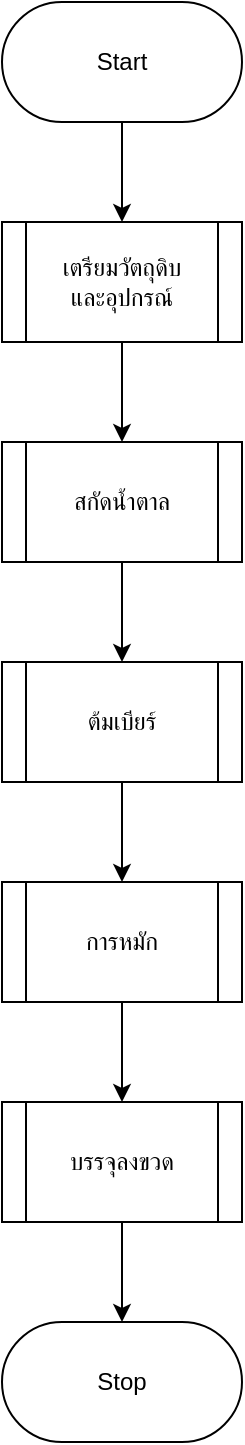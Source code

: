 <mxfile version="20.2.3" type="device" pages="6"><diagram id="8AZsXoCiUahKCglPQswX" name="Main"><mxGraphModel dx="4749" dy="2449" grid="1" gridSize="10" guides="1" tooltips="1" connect="1" arrows="1" fold="1" page="1" pageScale="1" pageWidth="850" pageHeight="1100" math="0" shadow="0"><root><mxCell id="0"/><mxCell id="1" parent="0"/><mxCell id="iE9uaF-TR2FTZs3VK6xa-1" style="edgeStyle=orthogonalEdgeStyle;rounded=0;orthogonalLoop=1;jettySize=auto;html=1;entryX=0.5;entryY=0;entryDx=0;entryDy=0;" edge="1" parent="1" source="9kUuYF0_QBluVrwTSpPJ-1" target="9kUuYF0_QBluVrwTSpPJ-2"><mxGeometry relative="1" as="geometry"/></mxCell><mxCell id="9kUuYF0_QBluVrwTSpPJ-1" value="Start" style="rounded=1;whiteSpace=wrap;html=1;arcSize=50;" vertex="1" parent="1"><mxGeometry x="365" y="150" width="120" height="60" as="geometry"/></mxCell><mxCell id="9kUuYF0_QBluVrwTSpPJ-5" style="edgeStyle=orthogonalEdgeStyle;rounded=0;orthogonalLoop=1;jettySize=auto;html=1;" edge="1" parent="1" source="9kUuYF0_QBluVrwTSpPJ-2" target="9kUuYF0_QBluVrwTSpPJ-4"><mxGeometry relative="1" as="geometry"/></mxCell><mxCell id="9kUuYF0_QBluVrwTSpPJ-2" value="เตรียมวัตถุดิบ&lt;br&gt;และอุปกรณ์" style="shape=process;whiteSpace=wrap;html=1;backgroundOutline=1;" vertex="1" parent="1"><mxGeometry x="365" y="260" width="120" height="60" as="geometry"/></mxCell><mxCell id="9kUuYF0_QBluVrwTSpPJ-7" style="edgeStyle=orthogonalEdgeStyle;rounded=0;orthogonalLoop=1;jettySize=auto;html=1;entryX=0.5;entryY=0;entryDx=0;entryDy=0;" edge="1" parent="1" source="9kUuYF0_QBluVrwTSpPJ-4" target="9kUuYF0_QBluVrwTSpPJ-6"><mxGeometry relative="1" as="geometry"/></mxCell><mxCell id="9kUuYF0_QBluVrwTSpPJ-4" value="สกัดน้ำตาล" style="shape=process;whiteSpace=wrap;html=1;backgroundOutline=1;" vertex="1" parent="1"><mxGeometry x="365" y="370" width="120" height="60" as="geometry"/></mxCell><mxCell id="9kUuYF0_QBluVrwTSpPJ-9" style="edgeStyle=orthogonalEdgeStyle;rounded=0;orthogonalLoop=1;jettySize=auto;html=1;" edge="1" parent="1" source="9kUuYF0_QBluVrwTSpPJ-6" target="9kUuYF0_QBluVrwTSpPJ-8"><mxGeometry relative="1" as="geometry"/></mxCell><mxCell id="9kUuYF0_QBluVrwTSpPJ-6" value="ต้มเบียร์" style="shape=process;whiteSpace=wrap;html=1;backgroundOutline=1;" vertex="1" parent="1"><mxGeometry x="365" y="480" width="120" height="60" as="geometry"/></mxCell><mxCell id="9kUuYF0_QBluVrwTSpPJ-12" style="edgeStyle=orthogonalEdgeStyle;rounded=0;orthogonalLoop=1;jettySize=auto;html=1;entryX=0.5;entryY=0;entryDx=0;entryDy=0;" edge="1" parent="1" source="9kUuYF0_QBluVrwTSpPJ-8" target="9kUuYF0_QBluVrwTSpPJ-11"><mxGeometry relative="1" as="geometry"/></mxCell><mxCell id="9kUuYF0_QBluVrwTSpPJ-8" value="การหมัก" style="shape=process;whiteSpace=wrap;html=1;backgroundOutline=1;" vertex="1" parent="1"><mxGeometry x="365" y="590" width="120" height="60" as="geometry"/></mxCell><mxCell id="9kUuYF0_QBluVrwTSpPJ-14" style="edgeStyle=orthogonalEdgeStyle;rounded=0;orthogonalLoop=1;jettySize=auto;html=1;entryX=0.5;entryY=0;entryDx=0;entryDy=0;" edge="1" parent="1" source="9kUuYF0_QBluVrwTSpPJ-11" target="9kUuYF0_QBluVrwTSpPJ-13"><mxGeometry relative="1" as="geometry"/></mxCell><mxCell id="9kUuYF0_QBluVrwTSpPJ-11" value="บรรจุลงขวด" style="shape=process;whiteSpace=wrap;html=1;backgroundOutline=1;" vertex="1" parent="1"><mxGeometry x="365" y="700" width="120" height="60" as="geometry"/></mxCell><mxCell id="9kUuYF0_QBluVrwTSpPJ-13" value="Stop" style="rounded=1;whiteSpace=wrap;html=1;arcSize=50;" vertex="1" parent="1"><mxGeometry x="365" y="810" width="120" height="60" as="geometry"/></mxCell></root></mxGraphModel></diagram><diagram id="FRYM8m_vjxU0k4Vcaboo" name="เตรียมวัตถุดิบและอุปกรณ์"><mxGraphModel dx="2557" dy="1318" grid="1" gridSize="10" guides="1" tooltips="1" connect="1" arrows="1" fold="1" page="1" pageScale="1" pageWidth="850" pageHeight="1100" math="0" shadow="0"><root><mxCell id="0"/><mxCell id="1" parent="0"/><mxCell id="T3_WjjIx9th3SOQFkOJs-13" style="edgeStyle=orthogonalEdgeStyle;rounded=0;orthogonalLoop=1;jettySize=auto;html=1;entryX=0.5;entryY=0;entryDx=0;entryDy=0;" edge="1" parent="1" source="T3_WjjIx9th3SOQFkOJs-1" target="T3_WjjIx9th3SOQFkOJs-2"><mxGeometry relative="1" as="geometry"/></mxCell><mxCell id="T3_WjjIx9th3SOQFkOJs-1" value="เตรียมวัตถุดิบ&lt;br&gt;และอุปกรณ์" style="rounded=1;whiteSpace=wrap;html=1;arcSize=50;" vertex="1" parent="1"><mxGeometry x="365" y="80" width="120" height="60" as="geometry"/></mxCell><mxCell id="T3_WjjIx9th3SOQFkOJs-14" style="edgeStyle=orthogonalEdgeStyle;rounded=0;orthogonalLoop=1;jettySize=auto;html=1;" edge="1" parent="1" source="T3_WjjIx9th3SOQFkOJs-2"><mxGeometry relative="1" as="geometry"><mxPoint x="425.0" y="260" as="targetPoint"/></mxGeometry></mxCell><mxCell id="T3_WjjIx9th3SOQFkOJs-2" value="&lt;div&gt;Pale Malt 9 ปอนด์&lt;/div&gt;" style="rounded=0;whiteSpace=wrap;html=1;" vertex="1" parent="1"><mxGeometry x="365" y="175" width="120" height="60" as="geometry"/></mxCell><mxCell id="T3_WjjIx9th3SOQFkOJs-15" style="edgeStyle=orthogonalEdgeStyle;rounded=0;orthogonalLoop=1;jettySize=auto;html=1;entryX=0.5;entryY=0;entryDx=0;entryDy=0;" edge="1" parent="1" source="T3_WjjIx9th3SOQFkOJs-3" target="T3_WjjIx9th3SOQFkOJs-4"><mxGeometry relative="1" as="geometry"/></mxCell><mxCell id="T3_WjjIx9th3SOQFkOJs-3" value="&lt;div&gt;Carapils Malt 0.5 ปอนด์&lt;/div&gt;" style="rounded=0;whiteSpace=wrap;html=1;" vertex="1" parent="1"><mxGeometry x="353" y="265" width="145" height="60" as="geometry"/></mxCell><mxCell id="T3_WjjIx9th3SOQFkOJs-16" style="edgeStyle=orthogonalEdgeStyle;rounded=0;orthogonalLoop=1;jettySize=auto;html=1;" edge="1" parent="1" source="T3_WjjIx9th3SOQFkOJs-4" target="T3_WjjIx9th3SOQFkOJs-5"><mxGeometry relative="1" as="geometry"/></mxCell><mxCell id="T3_WjjIx9th3SOQFkOJs-4" value="&lt;div&gt;CaraRed&amp;nbsp; 1 ปอนด์&lt;/div&gt;" style="rounded=0;whiteSpace=wrap;html=1;" vertex="1" parent="1"><mxGeometry x="365" y="355" width="120" height="60" as="geometry"/></mxCell><mxCell id="T3_WjjIx9th3SOQFkOJs-17" style="edgeStyle=orthogonalEdgeStyle;rounded=0;orthogonalLoop=1;jettySize=auto;html=1;entryX=0.5;entryY=0;entryDx=0;entryDy=0;" edge="1" parent="1" source="T3_WjjIx9th3SOQFkOJs-5" target="T3_WjjIx9th3SOQFkOJs-6"><mxGeometry relative="1" as="geometry"/></mxCell><mxCell id="T3_WjjIx9th3SOQFkOJs-5" value="&lt;div&gt;ยีสต์ Safale US-05 1 ซอง&lt;/div&gt;" style="rounded=0;whiteSpace=wrap;html=1;" vertex="1" parent="1"><mxGeometry x="358" y="445" width="135" height="60" as="geometry"/></mxCell><mxCell id="T3_WjjIx9th3SOQFkOJs-18" style="edgeStyle=orthogonalEdgeStyle;rounded=0;orthogonalLoop=1;jettySize=auto;html=1;entryX=0.5;entryY=0;entryDx=0;entryDy=0;" edge="1" parent="1" source="T3_WjjIx9th3SOQFkOJs-6" target="T3_WjjIx9th3SOQFkOJs-7"><mxGeometry relative="1" as="geometry"/></mxCell><mxCell id="T3_WjjIx9th3SOQFkOJs-6" value="&lt;div&gt;น้ำแร่ Minere ขวด 1.5L&amp;nbsp; 18 ขวด&lt;/div&gt;&lt;div&gt;&lt;br&gt;&lt;/div&gt;" style="rounded=0;whiteSpace=wrap;html=1;" vertex="1" parent="1"><mxGeometry x="343" y="535" width="165" height="60" as="geometry"/></mxCell><mxCell id="T3_WjjIx9th3SOQFkOJs-19" style="edgeStyle=orthogonalEdgeStyle;rounded=0;orthogonalLoop=1;jettySize=auto;html=1;entryX=0.5;entryY=0;entryDx=0;entryDy=0;" edge="1" parent="1" source="T3_WjjIx9th3SOQFkOJs-7" target="T3_WjjIx9th3SOQFkOJs-8"><mxGeometry relative="1" as="geometry"/></mxCell><mxCell id="T3_WjjIx9th3SOQFkOJs-7" value="&lt;div&gt;Citra Hops 1 ออนซ์&lt;/div&gt;" style="rounded=0;whiteSpace=wrap;html=1;" vertex="1" parent="1"><mxGeometry x="365" y="625" width="120" height="60" as="geometry"/></mxCell><mxCell id="T3_WjjIx9th3SOQFkOJs-20" style="edgeStyle=orthogonalEdgeStyle;rounded=0;orthogonalLoop=1;jettySize=auto;html=1;entryX=0.5;entryY=0;entryDx=0;entryDy=0;" edge="1" parent="1" source="T3_WjjIx9th3SOQFkOJs-8" target="T3_WjjIx9th3SOQFkOJs-9"><mxGeometry relative="1" as="geometry"/></mxCell><mxCell id="T3_WjjIx9th3SOQFkOJs-8" value="&lt;div&gt;น้ำยาฆ่าเชื้อ 1 ออนซ์&lt;/div&gt;" style="rounded=0;whiteSpace=wrap;html=1;" vertex="1" parent="1"><mxGeometry x="365" y="715" width="120" height="60" as="geometry"/></mxCell><mxCell id="T3_WjjIx9th3SOQFkOJs-21" style="edgeStyle=orthogonalEdgeStyle;rounded=0;orthogonalLoop=1;jettySize=auto;html=1;entryX=0.5;entryY=0;entryDx=0;entryDy=0;" edge="1" parent="1" source="T3_WjjIx9th3SOQFkOJs-9" target="T3_WjjIx9th3SOQFkOJs-11"><mxGeometry relative="1" as="geometry"/></mxCell><mxCell id="T3_WjjIx9th3SOQFkOJs-9" value="&lt;div&gt;น้ำแข็งยูนิต 5 ถุง&lt;/div&gt;" style="rounded=0;whiteSpace=wrap;html=1;" vertex="1" parent="1"><mxGeometry x="365" y="805" width="120" height="60" as="geometry"/></mxCell><mxCell id="T3_WjjIx9th3SOQFkOJs-22" style="edgeStyle=orthogonalEdgeStyle;rounded=0;orthogonalLoop=1;jettySize=auto;html=1;entryX=0.5;entryY=0;entryDx=0;entryDy=0;" edge="1" parent="1" source="T3_WjjIx9th3SOQFkOJs-11"><mxGeometry relative="1" as="geometry"><mxPoint x="425.0" y="990" as="targetPoint"/></mxGeometry></mxCell><mxCell id="T3_WjjIx9th3SOQFkOJs-11" value="&lt;div&gt;น้ำตาล Dextrose 130 กรัม&lt;/div&gt;" style="rounded=0;whiteSpace=wrap;html=1;" vertex="1" parent="1"><mxGeometry x="353" y="896" width="144" height="60" as="geometry"/></mxCell><mxCell id="htI9jTgsDAvKyYdalsAh-2" style="edgeStyle=orthogonalEdgeStyle;rounded=0;orthogonalLoop=1;jettySize=auto;html=1;entryX=0.5;entryY=0;entryDx=0;entryDy=0;" edge="1" parent="1" source="Qh1eAzs7nULXcagA-BYK-1" target="Qh1eAzs7nULXcagA-BYK-2"><mxGeometry relative="1" as="geometry"/></mxCell><mxCell id="Qh1eAzs7nULXcagA-BYK-1" value="ถัง Mash Tun 1 ถัง" style="rounded=0;whiteSpace=wrap;html=1;" vertex="1" parent="1"><mxGeometry x="365" y="990" width="120" height="60" as="geometry"/></mxCell><mxCell id="htI9jTgsDAvKyYdalsAh-3" style="edgeStyle=orthogonalEdgeStyle;rounded=0;orthogonalLoop=1;jettySize=auto;html=1;entryX=0.5;entryY=0;entryDx=0;entryDy=0;" edge="1" parent="1" source="Qh1eAzs7nULXcagA-BYK-2" target="Qh1eAzs7nULXcagA-BYK-4"><mxGeometry relative="1" as="geometry"/></mxCell><mxCell id="Qh1eAzs7nULXcagA-BYK-2" value="&lt;div&gt;เครื่องชั่งน้ำหนัก (ไว้ชั่งข้าว) 1 อัน&lt;/div&gt;" style="rounded=0;whiteSpace=wrap;html=1;" vertex="1" parent="1"><mxGeometry x="333" y="1080" width="184" height="60" as="geometry"/></mxCell><mxCell id="htI9jTgsDAvKyYdalsAh-4" style="edgeStyle=orthogonalEdgeStyle;rounded=0;orthogonalLoop=1;jettySize=auto;html=1;entryX=0.5;entryY=0;entryDx=0;entryDy=0;" edge="1" parent="1" source="Qh1eAzs7nULXcagA-BYK-4" target="Qh1eAzs7nULXcagA-BYK-5"><mxGeometry relative="1" as="geometry"/></mxCell><mxCell id="Qh1eAzs7nULXcagA-BYK-4" value="&lt;div&gt;หม้อติดก๊อกและเทอร์โมฯ 31L 1 หม้อ&lt;/div&gt;" style="rounded=0;whiteSpace=wrap;html=1;" vertex="1" parent="1"><mxGeometry x="317.5" y="1170" width="215" height="60" as="geometry"/></mxCell><mxCell id="htI9jTgsDAvKyYdalsAh-5" style="edgeStyle=orthogonalEdgeStyle;rounded=0;orthogonalLoop=1;jettySize=auto;html=1;entryX=0.5;entryY=0;entryDx=0;entryDy=0;" edge="1" parent="1" source="Qh1eAzs7nULXcagA-BYK-5" target="Qh1eAzs7nULXcagA-BYK-6"><mxGeometry relative="1" as="geometry"/></mxCell><mxCell id="Qh1eAzs7nULXcagA-BYK-5" value="&lt;div&gt;เตาแก๊ส (ห้ามใช้เตาปิ๊กนิก) 1 ชุด&lt;/div&gt;" style="rounded=0;whiteSpace=wrap;html=1;" vertex="1" parent="1"><mxGeometry x="327.5" y="1260" width="195" height="60" as="geometry"/></mxCell><mxCell id="htI9jTgsDAvKyYdalsAh-6" style="edgeStyle=orthogonalEdgeStyle;rounded=0;orthogonalLoop=1;jettySize=auto;html=1;entryX=0.5;entryY=0;entryDx=0;entryDy=0;" edge="1" parent="1" source="Qh1eAzs7nULXcagA-BYK-6" target="Qh1eAzs7nULXcagA-BYK-8"><mxGeometry relative="1" as="geometry"/></mxCell><mxCell id="Qh1eAzs7nULXcagA-BYK-6" value="&lt;div&gt;ขดทองแดง 3/8 นิ้ว หรือ 3 หุน 2 ขด&amp;nbsp;&lt;/div&gt;" style="rounded=0;whiteSpace=wrap;html=1;" vertex="1" parent="1"><mxGeometry x="323" y="1350" width="204.5" height="60" as="geometry"/></mxCell><mxCell id="htI9jTgsDAvKyYdalsAh-7" style="edgeStyle=orthogonalEdgeStyle;rounded=0;orthogonalLoop=1;jettySize=auto;html=1;entryX=0.5;entryY=0;entryDx=0;entryDy=0;" edge="1" parent="1" source="Qh1eAzs7nULXcagA-BYK-8" target="Qh1eAzs7nULXcagA-BYK-9"><mxGeometry relative="1" as="geometry"/></mxCell><mxCell id="Qh1eAzs7nULXcagA-BYK-8" value="&lt;div&gt;กระติกน้ำที่ใส่ท่อทองแดงได้ 1 อัน&lt;/div&gt;" style="rounded=0;whiteSpace=wrap;html=1;" vertex="1" parent="1"><mxGeometry x="353.25" y="1440" width="144.5" height="60" as="geometry"/></mxCell><mxCell id="htI9jTgsDAvKyYdalsAh-8" style="edgeStyle=orthogonalEdgeStyle;rounded=0;orthogonalLoop=1;jettySize=auto;html=1;entryX=0.5;entryY=0;entryDx=0;entryDy=0;" edge="1" parent="1" source="Qh1eAzs7nULXcagA-BYK-9" target="Qh1eAzs7nULXcagA-BYK-10"><mxGeometry relative="1" as="geometry"/></mxCell><mxCell id="Qh1eAzs7nULXcagA-BYK-9" value="&lt;div&gt;สายยางใส 5/8 นิ้ว หรือ 5 หุน 1 เมตร&lt;/div&gt;" style="rounded=0;whiteSpace=wrap;html=1;" vertex="1" parent="1"><mxGeometry x="328.25" y="1530" width="194.5" height="60" as="geometry"/></mxCell><mxCell id="htI9jTgsDAvKyYdalsAh-9" style="edgeStyle=orthogonalEdgeStyle;rounded=0;orthogonalLoop=1;jettySize=auto;html=1;entryX=0.5;entryY=0;entryDx=0;entryDy=0;" edge="1" parent="1" source="Qh1eAzs7nULXcagA-BYK-10" target="Qh1eAzs7nULXcagA-BYK-11"><mxGeometry relative="1" as="geometry"/></mxCell><mxCell id="Qh1eAzs7nULXcagA-BYK-10" value="&lt;div&gt;สายยางใส 3/8 นิ้ว หรือ 3 หุน 4 เมตร&lt;/div&gt;" style="rounded=0;whiteSpace=wrap;html=1;" vertex="1" parent="1"><mxGeometry x="326.75" y="1620" width="197" height="60" as="geometry"/></mxCell><mxCell id="htI9jTgsDAvKyYdalsAh-10" style="edgeStyle=orthogonalEdgeStyle;rounded=0;orthogonalLoop=1;jettySize=auto;html=1;entryX=0.5;entryY=0;entryDx=0;entryDy=0;" edge="1" parent="1" source="Qh1eAzs7nULXcagA-BYK-11" target="Qh1eAzs7nULXcagA-BYK-12"><mxGeometry relative="1" as="geometry"/></mxCell><mxCell id="Qh1eAzs7nULXcagA-BYK-11" value="&lt;div&gt;เข็มขัดรัดสายยาง 5 อัน&lt;/div&gt;" style="rounded=0;whiteSpace=wrap;html=1;" vertex="1" parent="1"><mxGeometry x="358" y="1710" width="137" height="60" as="geometry"/></mxCell><mxCell id="htI9jTgsDAvKyYdalsAh-11" style="edgeStyle=orthogonalEdgeStyle;rounded=0;orthogonalLoop=1;jettySize=auto;html=1;entryX=0.5;entryY=0;entryDx=0;entryDy=0;" edge="1" parent="1" source="Qh1eAzs7nULXcagA-BYK-12" target="Qh1eAzs7nULXcagA-BYK-13"><mxGeometry relative="1" as="geometry"/></mxCell><mxCell id="Qh1eAzs7nULXcagA-BYK-12" value="&lt;div&gt;ถังหมักเบียร์ 20L 1 ถัง&lt;/div&gt;" style="rounded=0;whiteSpace=wrap;html=1;" vertex="1" parent="1"><mxGeometry x="366.5" y="1800" width="120" height="60" as="geometry"/></mxCell><mxCell id="htI9jTgsDAvKyYdalsAh-12" style="edgeStyle=orthogonalEdgeStyle;rounded=0;orthogonalLoop=1;jettySize=auto;html=1;entryX=0.5;entryY=0;entryDx=0;entryDy=0;" edge="1" parent="1" source="Qh1eAzs7nULXcagA-BYK-13" target="Qh1eAzs7nULXcagA-BYK-14"><mxGeometry relative="1" as="geometry"/></mxCell><mxCell id="Qh1eAzs7nULXcagA-BYK-13" value="&lt;div&gt;ถัง Food grade 20L 1 ถัง&lt;/div&gt;" style="rounded=0;whiteSpace=wrap;html=1;" vertex="1" parent="1"><mxGeometry x="348.25" y="1890" width="153.5" height="60" as="geometry"/></mxCell><mxCell id="htI9jTgsDAvKyYdalsAh-14" style="edgeStyle=orthogonalEdgeStyle;rounded=0;orthogonalLoop=1;jettySize=auto;html=1;entryX=0.5;entryY=0;entryDx=0;entryDy=0;" edge="1" parent="1" source="Qh1eAzs7nULXcagA-BYK-14" target="Qh1eAzs7nULXcagA-BYK-15"><mxGeometry relative="1" as="geometry"/></mxCell><mxCell id="Qh1eAzs7nULXcagA-BYK-14" value="&lt;div&gt;แอร์ล๊อค 1 ชุด&lt;/div&gt;" style="rounded=0;whiteSpace=wrap;html=1;" vertex="1" parent="1"><mxGeometry x="365" y="1980" width="120" height="60" as="geometry"/></mxCell><mxCell id="htI9jTgsDAvKyYdalsAh-15" style="edgeStyle=orthogonalEdgeStyle;rounded=0;orthogonalLoop=1;jettySize=auto;html=1;entryX=0.5;entryY=0;entryDx=0;entryDy=0;" edge="1" parent="1" source="Qh1eAzs7nULXcagA-BYK-15" target="Qh1eAzs7nULXcagA-BYK-16"><mxGeometry relative="1" as="geometry"/></mxCell><mxCell id="Qh1eAzs7nULXcagA-BYK-15" value="&lt;div&gt;Hydrometer 1 อัน&lt;/div&gt;" style="rounded=0;whiteSpace=wrap;html=1;" vertex="1" parent="1"><mxGeometry x="365" y="2070" width="120" height="60" as="geometry"/></mxCell><mxCell id="htI9jTgsDAvKyYdalsAh-16" style="edgeStyle=orthogonalEdgeStyle;rounded=0;orthogonalLoop=1;jettySize=auto;html=1;entryX=0.5;entryY=0;entryDx=0;entryDy=0;" edge="1" parent="1" source="Qh1eAzs7nULXcagA-BYK-16" target="Qh1eAzs7nULXcagA-BYK-17"><mxGeometry relative="1" as="geometry"/></mxCell><mxCell id="Qh1eAzs7nULXcagA-BYK-16" value="&lt;div&gt;กระบอกตวง 100ml 1 อัน&lt;/div&gt;" style="rounded=0;whiteSpace=wrap;html=1;" vertex="1" parent="1"><mxGeometry x="353.25" y="2160" width="143.5" height="60" as="geometry"/></mxCell><mxCell id="htI9jTgsDAvKyYdalsAh-17" style="edgeStyle=orthogonalEdgeStyle;rounded=0;orthogonalLoop=1;jettySize=auto;html=1;entryX=0.5;entryY=0;entryDx=0;entryDy=0;" edge="1" parent="1" source="Qh1eAzs7nULXcagA-BYK-17" target="Qh1eAzs7nULXcagA-BYK-18"><mxGeometry relative="1" as="geometry"/></mxCell><mxCell id="Qh1eAzs7nULXcagA-BYK-17" value="&lt;div&gt;ถังสำหรับเตรียมบรรจุ 1 ถัง&lt;/div&gt;" style="rounded=0;whiteSpace=wrap;html=1;" vertex="1" parent="1"><mxGeometry x="342.75" y="2250" width="164.5" height="60" as="geometry"/></mxCell><mxCell id="htI9jTgsDAvKyYdalsAh-18" style="edgeStyle=orthogonalEdgeStyle;rounded=0;orthogonalLoop=1;jettySize=auto;html=1;entryX=0.5;entryY=0;entryDx=0;entryDy=0;" edge="1" parent="1" source="Qh1eAzs7nULXcagA-BYK-18" target="Qh1eAzs7nULXcagA-BYK-19"><mxGeometry relative="1" as="geometry"/></mxCell><mxCell id="Qh1eAzs7nULXcagA-BYK-18" value="&lt;div&gt;ที่เปิดฝาถัง 1 อัน&lt;/div&gt;" style="rounded=0;whiteSpace=wrap;html=1;" vertex="1" parent="1"><mxGeometry x="365" y="2340" width="120" height="60" as="geometry"/></mxCell><mxCell id="htI9jTgsDAvKyYdalsAh-19" style="edgeStyle=orthogonalEdgeStyle;rounded=0;orthogonalLoop=1;jettySize=auto;html=1;entryX=0.5;entryY=0;entryDx=0;entryDy=0;" edge="1" parent="1" source="Qh1eAzs7nULXcagA-BYK-19" target="Qh1eAzs7nULXcagA-BYK-20"><mxGeometry relative="1" as="geometry"/></mxCell><mxCell id="Qh1eAzs7nULXcagA-BYK-19" value="&lt;div&gt;Bottle Filler 1 อัน&lt;/div&gt;" style="rounded=0;whiteSpace=wrap;html=1;" vertex="1" parent="1"><mxGeometry x="365" y="2430" width="120" height="60" as="geometry"/></mxCell><mxCell id="htI9jTgsDAvKyYdalsAh-20" style="edgeStyle=orthogonalEdgeStyle;rounded=0;orthogonalLoop=1;jettySize=auto;html=1;entryX=0.5;entryY=0;entryDx=0;entryDy=0;" edge="1" parent="1" source="Qh1eAzs7nULXcagA-BYK-20" target="Qh1eAzs7nULXcagA-BYK-21"><mxGeometry relative="1" as="geometry"/></mxCell><mxCell id="Qh1eAzs7nULXcagA-BYK-20" value="&lt;div&gt;ฝาจีบ 50 ฝา&lt;/div&gt;" style="rounded=0;whiteSpace=wrap;html=1;" vertex="1" parent="1"><mxGeometry x="365" y="2520" width="120" height="60" as="geometry"/></mxCell><mxCell id="htI9jTgsDAvKyYdalsAh-21" style="edgeStyle=orthogonalEdgeStyle;rounded=0;orthogonalLoop=1;jettySize=auto;html=1;entryX=0.5;entryY=0;entryDx=0;entryDy=0;" edge="1" parent="1" source="Qh1eAzs7nULXcagA-BYK-21" target="Qh1eAzs7nULXcagA-BYK-22"><mxGeometry relative="1" as="geometry"/></mxCell><mxCell id="Qh1eAzs7nULXcagA-BYK-21" value="&lt;div&gt;ขวด 330ml 48 ขวด&lt;/div&gt;" style="rounded=0;whiteSpace=wrap;html=1;" vertex="1" parent="1"><mxGeometry x="365" y="2610" width="120" height="60" as="geometry"/></mxCell><mxCell id="htI9jTgsDAvKyYdalsAh-22" style="edgeStyle=orthogonalEdgeStyle;rounded=0;orthogonalLoop=1;jettySize=auto;html=1;entryX=0.5;entryY=0;entryDx=0;entryDy=0;" edge="1" parent="1" source="Qh1eAzs7nULXcagA-BYK-22" target="Qh1eAzs7nULXcagA-BYK-23"><mxGeometry relative="1" as="geometry"/></mxCell><mxCell id="Qh1eAzs7nULXcagA-BYK-22" value="&lt;div&gt;เครื่องปิดฝาจีบ 1 เครื่อง&lt;/div&gt;" style="rounded=0;whiteSpace=wrap;html=1;" vertex="1" parent="1"><mxGeometry x="357.75" y="2700" width="134.5" height="60" as="geometry"/></mxCell><mxCell id="htI9jTgsDAvKyYdalsAh-25" style="edgeStyle=orthogonalEdgeStyle;rounded=0;orthogonalLoop=1;jettySize=auto;html=1;entryX=0.5;entryY=0;entryDx=0;entryDy=0;" edge="1" parent="1" source="Qh1eAzs7nULXcagA-BYK-23" target="htI9jTgsDAvKyYdalsAh-1"><mxGeometry relative="1" as="geometry"/></mxCell><mxCell id="Qh1eAzs7nULXcagA-BYK-23" value="&lt;div&gt;Auto Siphon 1 อัน&lt;/div&gt;" style="rounded=0;whiteSpace=wrap;html=1;" vertex="1" parent="1"><mxGeometry x="365" y="2790" width="120" height="60" as="geometry"/></mxCell><mxCell id="htI9jTgsDAvKyYdalsAh-1" value="Stop" style="rounded=1;whiteSpace=wrap;html=1;arcSize=50;" vertex="1" parent="1"><mxGeometry x="365" y="2880" width="120" height="60" as="geometry"/></mxCell></root></mxGraphModel></diagram><diagram id="qOfT8Khg1aZ267SkAkSn" name="สกัดน้ำตาล"><mxGraphModel dx="1404" dy="1714" grid="1" gridSize="10" guides="1" tooltips="1" connect="1" arrows="1" fold="1" page="1" pageScale="1" pageWidth="850" pageHeight="1100" math="0" shadow="0"><root><mxCell id="0"/><mxCell id="1" parent="0"/><mxCell id="UutXrxQC98Giti_yNyMB-2" style="edgeStyle=orthogonalEdgeStyle;rounded=0;orthogonalLoop=1;jettySize=auto;html=1;entryX=0.5;entryY=0;entryDx=0;entryDy=0;" edge="1" parent="1" source="H9A1f3EDfOj0tThXBldC-1" target="OdPETyC0YoOP3aZZAoFF-1"><mxGeometry relative="1" as="geometry"/></mxCell><mxCell id="H9A1f3EDfOj0tThXBldC-1" value="1. เทน้ำแร่ Minere จำนวน 8 ขวด ลงไปในหม้อต้มเบียร์ ต้มน้ำจนอุณหภูมิถึง 75 องศาเซลเซียส" style="rounded=0;whiteSpace=wrap;html=1;" vertex="1" parent="1"><mxGeometry x="305" y="140" width="240" height="60" as="geometry"/></mxCell><mxCell id="UutXrxQC98Giti_yNyMB-3" style="edgeStyle=orthogonalEdgeStyle;rounded=0;orthogonalLoop=1;jettySize=auto;html=1;" edge="1" parent="1" source="OdPETyC0YoOP3aZZAoFF-1" target="OdPETyC0YoOP3aZZAoFF-2"><mxGeometry relative="1" as="geometry"/></mxCell><mxCell id="OdPETyC0YoOP3aZZAoFF-1" value="2. เทน้ำที่ได้จากข้อ 1. ใส่ในกระติก Mash Tun" style="rounded=0;whiteSpace=wrap;html=1;" vertex="1" parent="1"><mxGeometry x="300" y="240" width="250" height="60" as="geometry"/></mxCell><mxCell id="UutXrxQC98Giti_yNyMB-4" style="edgeStyle=orthogonalEdgeStyle;rounded=0;orthogonalLoop=1;jettySize=auto;html=1;entryX=0.5;entryY=0;entryDx=0;entryDy=0;" edge="1" parent="1" source="OdPETyC0YoOP3aZZAoFF-2" target="OdPETyC0YoOP3aZZAoFF-4"><mxGeometry relative="1" as="geometry"/></mxCell><mxCell id="OdPETyC0YoOP3aZZAoFF-2" value="&lt;div&gt;3. นำข้าวที่เตรียมไว้มาค่อยๆเทใส่ในกระติก Mash Tun ที่มีน้ำร้อน เทไปคนไป อย่าเทเร็ว อย่าให้จับตัวเป็นก้อน ระยะเวลาในการเทประมาณ 3 นาที ควรหมดถัง&lt;/div&gt;" style="rounded=0;whiteSpace=wrap;html=1;" vertex="1" parent="1"><mxGeometry x="285" y="340" width="280" height="90" as="geometry"/></mxCell><mxCell id="UutXrxQC98Giti_yNyMB-5" style="edgeStyle=orthogonalEdgeStyle;rounded=0;orthogonalLoop=1;jettySize=auto;html=1;entryX=0.5;entryY=0;entryDx=0;entryDy=0;" edge="1" parent="1" source="OdPETyC0YoOP3aZZAoFF-4" target="OdPETyC0YoOP3aZZAoFF-5"><mxGeometry relative="1" as="geometry"/></mxCell><mxCell id="OdPETyC0YoOP3aZZAoFF-4" value="&lt;div&gt;4. ปิดฝา Mash Tun แล้วจับเวลา 1 ชั่วโมง&lt;/div&gt;" style="rounded=0;whiteSpace=wrap;html=1;" vertex="1" parent="1"><mxGeometry x="302" y="470" width="247" height="50" as="geometry"/></mxCell><mxCell id="UutXrxQC98Giti_yNyMB-6" style="edgeStyle=orthogonalEdgeStyle;rounded=0;orthogonalLoop=1;jettySize=auto;html=1;entryX=0.5;entryY=0;entryDx=0;entryDy=0;" edge="1" parent="1" source="OdPETyC0YoOP3aZZAoFF-5" target="OdPETyC0YoOP3aZZAoFF-6"><mxGeometry relative="1" as="geometry"/></mxCell><mxCell id="OdPETyC0YoOP3aZZAoFF-5" value="5. เมื่อครบ 1 ชั่วโมงแล้ว ให้เราถ่ายน้ำตาลที่ได้จากการ Mash เก็บไว้ในถังหมักก่อน" style="rounded=0;whiteSpace=wrap;html=1;" vertex="1" parent="1"><mxGeometry x="288" y="560" width="275" height="60" as="geometry"/></mxCell><mxCell id="UutXrxQC98Giti_yNyMB-8" style="edgeStyle=orthogonalEdgeStyle;rounded=0;orthogonalLoop=1;jettySize=auto;html=1;entryX=0.5;entryY=0;entryDx=0;entryDy=0;" edge="1" parent="1" source="OdPETyC0YoOP3aZZAoFF-6" target="OdPETyC0YoOP3aZZAoFF-7"><mxGeometry relative="1" as="geometry"/></mxCell><mxCell id="OdPETyC0YoOP3aZZAoFF-6" value="&lt;div&gt;6. เทน้ำแร่ Minere จำนวน 10 ขวด ลง ลงไปในหม้อต้มเบียร์ พร้อมกับยกหม้อขึ้นเตาแก๊ส ต้มน้ำจนอุณหภูมิถึง 80 องศาเซลเซียส&lt;/div&gt;" style="rounded=0;whiteSpace=wrap;html=1;" vertex="1" parent="1"><mxGeometry x="295" y="660" width="260" height="60" as="geometry"/></mxCell><mxCell id="UutXrxQC98Giti_yNyMB-9" style="edgeStyle=orthogonalEdgeStyle;rounded=0;orthogonalLoop=1;jettySize=auto;html=1;entryX=0.5;entryY=0;entryDx=0;entryDy=0;" edge="1" parent="1" source="OdPETyC0YoOP3aZZAoFF-7" target="UutXrxQC98Giti_yNyMB-1"><mxGeometry relative="1" as="geometry"/></mxCell><mxCell id="OdPETyC0YoOP3aZZAoFF-7" value="&lt;div&gt;7. เทน้ำที่ได้จากข้อ 1. ใส่ในกระติก Mash Tun ที่มีกากข้าวอยู่เต็มไปหมด จนน้ำหมดหม้อรวดเดียวเลย (โดยไม่ต้องใช้กระบวยคน!)&lt;/div&gt;" style="rounded=0;whiteSpace=wrap;html=1;" vertex="1" parent="1"><mxGeometry x="288" y="760" width="274" height="60" as="geometry"/></mxCell><mxCell id="UcHHdlCiPP0xnH8rUEYb-2" style="edgeStyle=orthogonalEdgeStyle;rounded=0;orthogonalLoop=1;jettySize=auto;html=1;entryX=0.5;entryY=0;entryDx=0;entryDy=0;" edge="1" parent="1" source="UcHHdlCiPP0xnH8rUEYb-1" target="H9A1f3EDfOj0tThXBldC-1"><mxGeometry relative="1" as="geometry"/></mxCell><mxCell id="UcHHdlCiPP0xnH8rUEYb-1" value="สกัดน้ำตาล" style="rounded=1;whiteSpace=wrap;html=1;arcSize=50;" vertex="1" parent="1"><mxGeometry x="365" y="40" width="120" height="60" as="geometry"/></mxCell><mxCell id="UutXrxQC98Giti_yNyMB-1" value="Stop" style="rounded=1;whiteSpace=wrap;html=1;arcSize=50;" vertex="1" parent="1"><mxGeometry x="365" y="860" width="120" height="60" as="geometry"/></mxCell></root></mxGraphModel></diagram><diagram id="LrPHlRGuFlwlonqo2hMp" name="ต้มเบียร์"><mxGraphModel dx="702" dy="857" grid="1" gridSize="10" guides="1" tooltips="1" connect="1" arrows="1" fold="1" page="1" pageScale="1" pageWidth="850" pageHeight="1100" math="0" shadow="0"><root><mxCell id="0"/><mxCell id="1" parent="0"/><mxCell id="OAvHacuCTvT9w2Qf1OQc-2" style="edgeStyle=orthogonalEdgeStyle;rounded=0;orthogonalLoop=1;jettySize=auto;html=1;entryX=0.5;entryY=0;entryDx=0;entryDy=0;" edge="1" parent="1" source="5H-leT8Nvm5-HQZ18t38-1" target="YXVT0yErIWxd0IrSg-4F-1"><mxGeometry relative="1" as="geometry"/></mxCell><mxCell id="5H-leT8Nvm5-HQZ18t38-1" value="ต้มเบียร์" style="rounded=1;whiteSpace=wrap;html=1;arcSize=50;" vertex="1" parent="1"><mxGeometry x="365" y="40" width="120" height="60" as="geometry"/></mxCell><mxCell id="OAvHacuCTvT9w2Qf1OQc-3" style="edgeStyle=orthogonalEdgeStyle;rounded=0;orthogonalLoop=1;jettySize=auto;html=1;entryX=0.5;entryY=0;entryDx=0;entryDy=0;" edge="1" parent="1" source="YXVT0yErIWxd0IrSg-4F-1" target="YXVT0yErIWxd0IrSg-4F-2"><mxGeometry relative="1" as="geometry"/></mxCell><mxCell id="YXVT0yErIWxd0IrSg-4F-1" value="1. รอจนน้ำ Wort เดือด 100 องศาเซลเซียส" style="rounded=0;whiteSpace=wrap;html=1;" vertex="1" parent="1"><mxGeometry x="319" y="140" width="212" height="60" as="geometry"/></mxCell><mxCell id="OAvHacuCTvT9w2Qf1OQc-4" style="edgeStyle=orthogonalEdgeStyle;rounded=0;orthogonalLoop=1;jettySize=auto;html=1;entryX=0.5;entryY=0;entryDx=0;entryDy=0;" edge="1" parent="1" source="YXVT0yErIWxd0IrSg-4F-2" target="YXVT0yErIWxd0IrSg-4F-3"><mxGeometry relative="1" as="geometry"/></mxCell><mxCell id="YXVT0yErIWxd0IrSg-4F-2" value="&lt;div&gt;2. เมื่อน้ำเดือดให้เราทำการจับเวลา 60 นาที&lt;/div&gt;" style="rounded=0;whiteSpace=wrap;html=1;" vertex="1" parent="1"><mxGeometry x="308" y="240" width="235" height="60" as="geometry"/></mxCell><mxCell id="OAvHacuCTvT9w2Qf1OQc-5" style="edgeStyle=orthogonalEdgeStyle;rounded=0;orthogonalLoop=1;jettySize=auto;html=1;entryX=0.5;entryY=0;entryDx=0;entryDy=0;" edge="1" parent="1" source="YXVT0yErIWxd0IrSg-4F-3" target="YXVT0yErIWxd0IrSg-4F-4"><mxGeometry relative="1" as="geometry"/></mxCell><mxCell id="YXVT0yErIWxd0IrSg-4F-3" value="&lt;div&gt;3. หลังจากจับเวลาแล้วก็ต้มเบียร์ไปเรื่อยๆ&lt;/div&gt;" style="rounded=0;whiteSpace=wrap;html=1;" vertex="1" parent="1"><mxGeometry x="318.25" y="340" width="214.5" height="60" as="geometry"/></mxCell><mxCell id="OAvHacuCTvT9w2Qf1OQc-7" style="edgeStyle=orthogonalEdgeStyle;rounded=0;orthogonalLoop=1;jettySize=auto;html=1;entryX=0.5;entryY=0;entryDx=0;entryDy=0;" edge="1" parent="1" source="YXVT0yErIWxd0IrSg-4F-4" target="YXVT0yErIWxd0IrSg-4F-5"><mxGeometry relative="1" as="geometry"/></mxCell><mxCell id="YXVT0yErIWxd0IrSg-4F-4" value="&lt;div&gt;4. โดยระหว่างที่รอการต้ม 1 ชั่วโมงนี้ เราสามารถทำการฆ่าเชื้ออุปกรณ์ต่างๆ&lt;/div&gt;" style="rounded=0;whiteSpace=wrap;html=1;" vertex="1" parent="1"><mxGeometry x="298.25" y="440" width="254.5" height="60" as="geometry"/></mxCell><mxCell id="OAvHacuCTvT9w2Qf1OQc-8" style="edgeStyle=orthogonalEdgeStyle;rounded=0;orthogonalLoop=1;jettySize=auto;html=1;entryX=0.5;entryY=0;entryDx=0;entryDy=0;" edge="1" parent="1" source="YXVT0yErIWxd0IrSg-4F-5" target="YXVT0yErIWxd0IrSg-4F-6"><mxGeometry relative="1" as="geometry"/></mxCell><mxCell id="YXVT0yErIWxd0IrSg-4F-5" value="&lt;div&gt;5. เมื่อเดินทางมาถึง 5 นาทีสุดท้าย ให้ทำการใส่ Citra Hops ลงไป แล้วเอาขดลวดทองแดงที่ใช้ในการลดอุณหภูมิลงไปในหม้อ&lt;/div&gt;" style="rounded=0;whiteSpace=wrap;html=1;" vertex="1" parent="1"><mxGeometry x="264" y="540" width="322" height="60" as="geometry"/></mxCell><mxCell id="OAvHacuCTvT9w2Qf1OQc-9" style="edgeStyle=orthogonalEdgeStyle;rounded=0;orthogonalLoop=1;jettySize=auto;html=1;" edge="1" parent="1" source="YXVT0yErIWxd0IrSg-4F-6" target="YXVT0yErIWxd0IrSg-4F-7"><mxGeometry relative="1" as="geometry"/></mxCell><mxCell id="YXVT0yErIWxd0IrSg-4F-6" value="&lt;div&gt;6. เมื่อเหลือนาทีที่ 0 ปิดไฟทันที&amp;nbsp;&lt;/div&gt;" style="rounded=0;whiteSpace=wrap;html=1;" vertex="1" parent="1"><mxGeometry x="325.5" y="640" width="200" height="60" as="geometry"/></mxCell><mxCell id="OAvHacuCTvT9w2Qf1OQc-10" style="edgeStyle=orthogonalEdgeStyle;rounded=0;orthogonalLoop=1;jettySize=auto;html=1;entryX=0.5;entryY=0;entryDx=0;entryDy=0;" edge="1" parent="1" source="YXVT0yErIWxd0IrSg-4F-7" target="YXVT0yErIWxd0IrSg-4F-8"><mxGeometry relative="1" as="geometry"/></mxCell><mxCell id="YXVT0yErIWxd0IrSg-4F-7" value="&lt;div&gt;7. ทำการเปิดน้ำประปาให้แรงสุด เพื่อลดอุณภูมิ จนลงมาถึง 50 องศาเซลเซียส ใช้แค่น้ำประปาก่อน ยังไม่ต้องใช้น้ำแข็ง ไม่เช่นนั้นแล้วน้ำแข็งจะละลายหมดและอุณหภูมิจะลงมาแค่เพียง 60 องศาเท่านั้น&lt;/div&gt;" style="rounded=0;whiteSpace=wrap;html=1;" vertex="1" parent="1"><mxGeometry x="248.25" y="740" width="354.5" height="60" as="geometry"/></mxCell><mxCell id="OAvHacuCTvT9w2Qf1OQc-11" style="edgeStyle=orthogonalEdgeStyle;rounded=0;orthogonalLoop=1;jettySize=auto;html=1;entryX=0.5;entryY=0;entryDx=0;entryDy=0;" edge="1" parent="1" source="YXVT0yErIWxd0IrSg-4F-8" target="YXVT0yErIWxd0IrSg-4F-9"><mxGeometry relative="1" as="geometry"/></mxCell><mxCell id="YXVT0yErIWxd0IrSg-4F-8" value="&lt;div&gt;8. เอาน้ำแข็งใส่ในกระติกที่มีขดทองแดงอีกขดอยู่ แล้วเปิดน้ำประปาเพียงแค่ครึ่งเดียว เพื่อลดอุณหภูมิ จนลงมาถึง 18 – 25 องศาเซลเซียส&lt;/div&gt;" style="rounded=0;whiteSpace=wrap;html=1;" vertex="1" parent="1"><mxGeometry x="268" y="840" width="315" height="70" as="geometry"/></mxCell><mxCell id="OAvHacuCTvT9w2Qf1OQc-12" style="edgeStyle=orthogonalEdgeStyle;rounded=0;orthogonalLoop=1;jettySize=auto;html=1;entryX=0.5;entryY=0;entryDx=0;entryDy=0;" edge="1" parent="1" source="YXVT0yErIWxd0IrSg-4F-9" target="YXVT0yErIWxd0IrSg-4F-10"><mxGeometry relative="1" as="geometry"/></mxCell><mxCell id="YXVT0yErIWxd0IrSg-4F-9" value="&lt;div&gt;9. เปิดน้ำเบียร์ใส่กระบอกตวงเกือบเต็ม แล้วทำการวัดค่า Original Gravity แล้วจดบันทึกเอาไว้&lt;/div&gt;" style="rounded=0;whiteSpace=wrap;html=1;" vertex="1" parent="1"><mxGeometry x="298" y="950" width="255" height="70" as="geometry"/></mxCell><mxCell id="OAvHacuCTvT9w2Qf1OQc-13" style="edgeStyle=orthogonalEdgeStyle;rounded=0;orthogonalLoop=1;jettySize=auto;html=1;entryX=0.5;entryY=0;entryDx=0;entryDy=0;" edge="1" parent="1" source="YXVT0yErIWxd0IrSg-4F-10" target="OAvHacuCTvT9w2Qf1OQc-1"><mxGeometry relative="1" as="geometry"/></mxCell><mxCell id="YXVT0yErIWxd0IrSg-4F-10" value="&lt;div&gt;10. ใช้สายยาง 5 หุน สวมที่ก๊อกของหม้อต้ม แล้วเปิดก๊อกถ่ายน้ำเบียร์ลงไปในถังหมัก จนน้ำหมดหม้อ&lt;/div&gt;" style="rounded=0;whiteSpace=wrap;html=1;" vertex="1" parent="1"><mxGeometry x="313.25" y="1060" width="224.5" height="70" as="geometry"/></mxCell><mxCell id="OAvHacuCTvT9w2Qf1OQc-1" value="Stop" style="rounded=1;whiteSpace=wrap;html=1;arcSize=50;" vertex="1" parent="1"><mxGeometry x="365" y="1170" width="120" height="60" as="geometry"/></mxCell></root></mxGraphModel></diagram><diagram id="D-fck4cJBnlk2NSddBjX" name="การหมัก"><mxGraphModel dx="702" dy="857" grid="1" gridSize="10" guides="1" tooltips="1" connect="1" arrows="1" fold="1" page="1" pageScale="1" pageWidth="850" pageHeight="1100" math="0" shadow="0"><root><mxCell id="0"/><mxCell id="1" parent="0"/><mxCell id="ldaxh1hFIs9DRW_glk3s-2" style="edgeStyle=orthogonalEdgeStyle;rounded=0;orthogonalLoop=1;jettySize=auto;html=1;entryX=0.5;entryY=0;entryDx=0;entryDy=0;" edge="1" parent="1" source="EqHZHZbNQsJjVRGfkNfd-1" target="-fVgWlejExK5BPEzr2WV-1"><mxGeometry relative="1" as="geometry"/></mxCell><mxCell id="EqHZHZbNQsJjVRGfkNfd-1" value="การหมัก" style="rounded=1;whiteSpace=wrap;html=1;arcSize=50;" vertex="1" parent="1"><mxGeometry x="365" y="40" width="120" height="60" as="geometry"/></mxCell><mxCell id="ldaxh1hFIs9DRW_glk3s-3" style="edgeStyle=orthogonalEdgeStyle;rounded=0;orthogonalLoop=1;jettySize=auto;html=1;entryX=0.5;entryY=0;entryDx=0;entryDy=0;" edge="1" parent="1" source="-fVgWlejExK5BPEzr2WV-1" target="-fVgWlejExK5BPEzr2WV-2"><mxGeometry relative="1" as="geometry"/></mxCell><mxCell id="-fVgWlejExK5BPEzr2WV-1" value="หลังจากที่เราปล่อยน้ำเบียร์ผ่านสายยางลงมาที่ถังหมักแล้ว ซึ่งต้องเป็นน้ำเบียร์ที่ผ่านการ cool down แล้วเท่านั้น มิเช่นนั้น ยีสต์จะตายในทันที&amp;nbsp;" style="rounded=0;whiteSpace=wrap;html=1;" vertex="1" parent="1"><mxGeometry x="318" y="140" width="215" height="80" as="geometry"/></mxCell><mxCell id="ldaxh1hFIs9DRW_glk3s-4" style="edgeStyle=orthogonalEdgeStyle;rounded=0;orthogonalLoop=1;jettySize=auto;html=1;entryX=0.5;entryY=0;entryDx=0;entryDy=0;" edge="1" parent="1" source="-fVgWlejExK5BPEzr2WV-2" target="-fVgWlejExK5BPEzr2WV-3"><mxGeometry relative="1" as="geometry"/></mxCell><mxCell id="-fVgWlejExK5BPEzr2WV-2" value="&lt;div&gt;เราก็ฉีกซองยีสต์ แล้วโรยลงบนผิวของน้ำเบียร์ให้กระจายๆ อย่าให้จับตัวเป็นก้อน ปิดฝาถัง ติดตั้งแอร์ล๊อค&amp;nbsp;&lt;/div&gt;" style="rounded=0;whiteSpace=wrap;html=1;" vertex="1" parent="1"><mxGeometry x="328" y="260" width="195" height="70" as="geometry"/></mxCell><mxCell id="ldaxh1hFIs9DRW_glk3s-5" style="edgeStyle=orthogonalEdgeStyle;rounded=0;orthogonalLoop=1;jettySize=auto;html=1;entryX=0.5;entryY=0;entryDx=0;entryDy=0;" edge="1" parent="1" source="-fVgWlejExK5BPEzr2WV-3" target="-fVgWlejExK5BPEzr2WV-4"><mxGeometry relative="1" as="geometry"/></mxCell><mxCell id="-fVgWlejExK5BPEzr2WV-3" value="&lt;div&gt;เอาน้ำที่มี Star San ใส่ลงไปในแอร์ล๊อค แล้วน้ำเข้าตู้เย็น ที่กำหนดอุณหภูมิไว้ 18 องศาเซลเซียส&lt;/div&gt;" style="rounded=0;whiteSpace=wrap;html=1;" vertex="1" parent="1"><mxGeometry x="328" y="370" width="194.5" height="60" as="geometry"/></mxCell><mxCell id="ldaxh1hFIs9DRW_glk3s-6" style="edgeStyle=orthogonalEdgeStyle;rounded=0;orthogonalLoop=1;jettySize=auto;html=1;entryX=0.5;entryY=0;entryDx=0;entryDy=0;" edge="1" parent="1" source="-fVgWlejExK5BPEzr2WV-4" target="ldaxh1hFIs9DRW_glk3s-1"><mxGeometry relative="1" as="geometry"/></mxCell><mxCell id="-fVgWlejExK5BPEzr2WV-4" value="กระบวนการหมักนี้ต้องทิ้งไว้ 10 วัน" style="rounded=0;whiteSpace=wrap;html=1;" vertex="1" parent="1"><mxGeometry x="365" y="470" width="120" height="60" as="geometry"/></mxCell><mxCell id="ldaxh1hFIs9DRW_glk3s-1" value="Stop" style="rounded=1;whiteSpace=wrap;html=1;arcSize=50;" vertex="1" parent="1"><mxGeometry x="365" y="570" width="120" height="60" as="geometry"/></mxCell></root></mxGraphModel></diagram><diagram id="200WrleVAmhA1uNJYXKe" name="บรรจุลงขวด"><mxGraphModel dx="1003" dy="1224" grid="1" gridSize="10" guides="1" tooltips="1" connect="1" arrows="1" fold="1" page="1" pageScale="1" pageWidth="850" pageHeight="1100" math="0" shadow="0"><root><mxCell id="0"/><mxCell id="1" parent="0"/><mxCell id="_F3N5qICETtVTfvAUgwJ-2" style="edgeStyle=orthogonalEdgeStyle;rounded=0;orthogonalLoop=1;jettySize=auto;html=1;entryX=0.5;entryY=0;entryDx=0;entryDy=0;" edge="1" parent="1" source="1wzA2g1HpgbBttNOojka-1" target="1wzA2g1HpgbBttNOojka-2"><mxGeometry relative="1" as="geometry"/></mxCell><mxCell id="1wzA2g1HpgbBttNOojka-1" value="บรรจุลงขวด" style="rounded=1;whiteSpace=wrap;html=1;arcSize=50;" vertex="1" parent="1"><mxGeometry x="365" y="40" width="120" height="60" as="geometry"/></mxCell><mxCell id="_F3N5qICETtVTfvAUgwJ-3" style="edgeStyle=orthogonalEdgeStyle;rounded=0;orthogonalLoop=1;jettySize=auto;html=1;entryX=0.5;entryY=0;entryDx=0;entryDy=0;" edge="1" parent="1" source="1wzA2g1HpgbBttNOojka-2" target="1wzA2g1HpgbBttNOojka-3"><mxGeometry relative="1" as="geometry"/></mxCell><mxCell id="1wzA2g1HpgbBttNOojka-2" value="&lt;div&gt;ชั่งน้ำตาล Dextrose จำนวน 130 กรัม&lt;/div&gt;" style="rounded=0;whiteSpace=wrap;html=1;" vertex="1" parent="1"><mxGeometry x="330" y="140" width="190" height="60" as="geometry"/></mxCell><mxCell id="_F3N5qICETtVTfvAUgwJ-4" style="edgeStyle=orthogonalEdgeStyle;rounded=0;orthogonalLoop=1;jettySize=auto;html=1;entryX=0.5;entryY=0;entryDx=0;entryDy=0;" edge="1" parent="1" source="1wzA2g1HpgbBttNOojka-3" target="1wzA2g1HpgbBttNOojka-4"><mxGeometry relative="1" as="geometry"/></mxCell><mxCell id="1wzA2g1HpgbBttNOojka-3" value="&lt;div&gt;ตวงน้ำเปล่า 250 ml แล้วต้มให้เดือด แล้วเทใส่ในน้ำตาล&lt;/div&gt;" style="rounded=0;whiteSpace=wrap;html=1;" vertex="1" parent="1"><mxGeometry x="333" y="240" width="185" height="60" as="geometry"/></mxCell><mxCell id="_F3N5qICETtVTfvAUgwJ-5" style="edgeStyle=orthogonalEdgeStyle;rounded=0;orthogonalLoop=1;jettySize=auto;html=1;entryX=0.5;entryY=0;entryDx=0;entryDy=0;" edge="1" parent="1" source="1wzA2g1HpgbBttNOojka-4" target="1wzA2g1HpgbBttNOojka-5"><mxGeometry relative="1" as="geometry"/></mxCell><mxCell id="1wzA2g1HpgbBttNOojka-4" value="&lt;div&gt;คนจนน้ำตาล Dextrose ละลาย จากนั้นนำไปแช่ตู้เย็น 20 นาที&lt;/div&gt;" style="rounded=0;whiteSpace=wrap;html=1;" vertex="1" parent="1"><mxGeometry x="333" y="340" width="185" height="60" as="geometry"/></mxCell><mxCell id="_F3N5qICETtVTfvAUgwJ-6" style="edgeStyle=orthogonalEdgeStyle;rounded=0;orthogonalLoop=1;jettySize=auto;html=1;entryX=0.5;entryY=0;entryDx=0;entryDy=0;" edge="1" parent="1" source="1wzA2g1HpgbBttNOojka-5" target="1wzA2g1HpgbBttNOojka-6"><mxGeometry relative="1" as="geometry"/></mxCell><mxCell id="1wzA2g1HpgbBttNOojka-5" value="&lt;div&gt;ทำการฆ่าเชื้อขวดเบียร์ทั้งหมด รวมไปถึง Auto Siphon, Bottle Filler, ช้อนคนน้ำตาล, กระบอกตวง, Hydrometer, ถังเตรียมบรรจุ และ ฝาจีบ&lt;/div&gt;" style="rounded=0;whiteSpace=wrap;html=1;" vertex="1" parent="1"><mxGeometry x="308" y="440" width="235" height="80" as="geometry"/></mxCell><mxCell id="_F3N5qICETtVTfvAUgwJ-7" style="edgeStyle=orthogonalEdgeStyle;rounded=0;orthogonalLoop=1;jettySize=auto;html=1;entryX=0.5;entryY=0;entryDx=0;entryDy=0;" edge="1" parent="1" source="1wzA2g1HpgbBttNOojka-6" target="1wzA2g1HpgbBttNOojka-7"><mxGeometry relative="1" as="geometry"/></mxCell><mxCell id="1wzA2g1HpgbBttNOojka-6" value="&lt;div&gt;นำเบียร์ออกมาจากตู้เย็น ทำการเปิดฝาถัง แล้วทำการวัดค่า Final Gravity เพื่อนำไป คำนวณปริมาณแอลกอฮอล์ จากนั้นใช้ Auto Siphon ดูดน้ำเบียร์ใส่ถังเตรียมบรรจุ โดยไม่ต้องเอาเศษยีสต์ออกมา&lt;/div&gt;" style="rounded=0;whiteSpace=wrap;html=1;" vertex="1" parent="1"><mxGeometry x="283" y="560" width="285" height="90" as="geometry"/></mxCell><mxCell id="_F3N5qICETtVTfvAUgwJ-8" style="edgeStyle=orthogonalEdgeStyle;rounded=0;orthogonalLoop=1;jettySize=auto;html=1;entryX=0.5;entryY=0;entryDx=0;entryDy=0;" edge="1" parent="1" source="1wzA2g1HpgbBttNOojka-7" target="1wzA2g1HpgbBttNOojka-8"><mxGeometry relative="1" as="geometry"/></mxCell><mxCell id="1wzA2g1HpgbBttNOojka-7" value="&lt;div&gt;นำ Bottle Filler มาติดตั้งกับถังเตรียมบรรจุ&lt;/div&gt;" style="rounded=0;whiteSpace=wrap;html=1;" vertex="1" parent="1"><mxGeometry x="318" y="690" width="215" height="60" as="geometry"/></mxCell><mxCell id="_F3N5qICETtVTfvAUgwJ-9" style="edgeStyle=orthogonalEdgeStyle;rounded=0;orthogonalLoop=1;jettySize=auto;html=1;" edge="1" parent="1" source="1wzA2g1HpgbBttNOojka-8" target="1wzA2g1HpgbBttNOojka-9"><mxGeometry relative="1" as="geometry"/></mxCell><mxCell id="1wzA2g1HpgbBttNOojka-8" value="&lt;div&gt;นำน้ำตาลที่เย็นแล้วเทใส่ถังเตรียมบรรจุที่มีเบียร์อยู่ คนเบาๆให้เข้ากัน&lt;/div&gt;" style="rounded=0;whiteSpace=wrap;html=1;" vertex="1" parent="1"><mxGeometry x="313" y="790" width="225" height="60" as="geometry"/></mxCell><mxCell id="_F3N5qICETtVTfvAUgwJ-10" style="edgeStyle=orthogonalEdgeStyle;rounded=0;orthogonalLoop=1;jettySize=auto;html=1;entryX=0.5;entryY=0;entryDx=0;entryDy=0;" edge="1" parent="1" source="1wzA2g1HpgbBttNOojka-9" target="1wzA2g1HpgbBttNOojka-10"><mxGeometry relative="1" as="geometry"/></mxCell><mxCell id="1wzA2g1HpgbBttNOojka-9" value="&lt;div&gt;ทำการบรรจุลงขวดจนครบ แล้วปิดฝาจีบ&lt;/div&gt;" style="rounded=0;whiteSpace=wrap;html=1;" vertex="1" parent="1"><mxGeometry x="318" y="890" width="215" height="60" as="geometry"/></mxCell><mxCell id="_F3N5qICETtVTfvAUgwJ-11" style="edgeStyle=orthogonalEdgeStyle;rounded=0;orthogonalLoop=1;jettySize=auto;html=1;" edge="1" parent="1" source="1wzA2g1HpgbBttNOojka-10" target="_F3N5qICETtVTfvAUgwJ-1"><mxGeometry relative="1" as="geometry"/></mxCell><mxCell id="1wzA2g1HpgbBttNOojka-10" value="จากที่เราได้เบียร์ที่บบรจุอยู่ในขวดแล้ว ก็ทำการนำไปแช่ที่อุณหภูมิ 18 องศาเซลเซียส แล้วแช่ทิ้งไว้ 7 วัน" style="rounded=0;whiteSpace=wrap;html=1;" vertex="1" parent="1"><mxGeometry x="303" y="990" width="245" height="60" as="geometry"/></mxCell><mxCell id="_F3N5qICETtVTfvAUgwJ-1" value="Stop" style="rounded=1;whiteSpace=wrap;html=1;arcSize=50;" vertex="1" parent="1"><mxGeometry x="365.5" y="1090" width="120" height="60" as="geometry"/></mxCell></root></mxGraphModel></diagram></mxfile>
